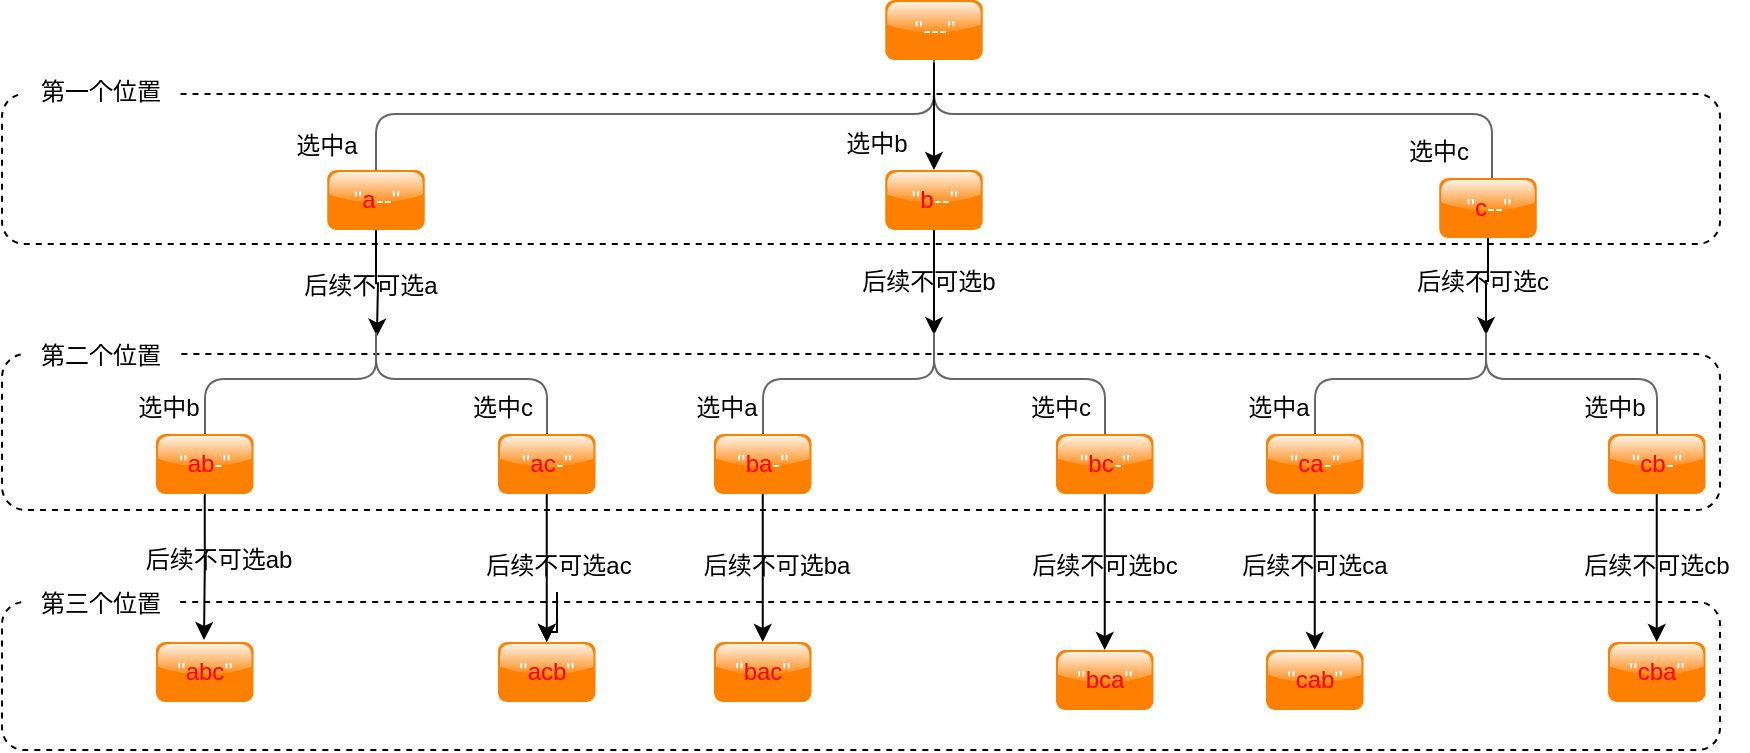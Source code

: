 <mxfile version="20.3.0" type="device"><diagram id="d0ZK53TVlb6VhI_vXGjO" name="第 1 页"><mxGraphModel dx="860" dy="534" grid="0" gridSize="10" guides="1" tooltips="1" connect="1" arrows="1" fold="1" page="1" pageScale="1" pageWidth="827" pageHeight="1169" math="0" shadow="0"><root><mxCell id="0"/><mxCell id="1" parent="0"/><mxCell id="bMsjZYWUWKUs9bSRlfPh-112" value="" style="rounded=1;whiteSpace=wrap;html=1;shadow=0;glass=0;sketch=0;dashed=1;" vertex="1" parent="1"><mxGeometry x="18" y="476" width="859" height="74" as="geometry"/></mxCell><mxCell id="bMsjZYWUWKUs9bSRlfPh-113" value="第三个位置" style="text;html=1;align=center;verticalAlign=middle;resizable=0;points=[];autosize=1;fillColor=default;" vertex="1" parent="1"><mxGeometry x="28" y="464" width="78" height="26" as="geometry"/></mxCell><mxCell id="bMsjZYWUWKUs9bSRlfPh-91" value="" style="rounded=1;whiteSpace=wrap;html=1;shadow=0;glass=0;sketch=0;dashed=1;" vertex="1" parent="1"><mxGeometry x="18" y="352" width="859" height="78" as="geometry"/></mxCell><mxCell id="bMsjZYWUWKUs9bSRlfPh-92" value="第二个位置" style="text;html=1;align=center;verticalAlign=middle;resizable=0;points=[];autosize=1;strokeColor=none;fillColor=default;" vertex="1" parent="1"><mxGeometry x="28" y="340" width="78" height="26" as="geometry"/></mxCell><mxCell id="bMsjZYWUWKUs9bSRlfPh-63" value="" style="rounded=1;whiteSpace=wrap;html=1;shadow=0;glass=0;sketch=0;dashed=1;" vertex="1" parent="1"><mxGeometry x="18" y="222" width="859" height="75" as="geometry"/></mxCell><mxCell id="bMsjZYWUWKUs9bSRlfPh-8" value="" style="shape=curlyBracket;whiteSpace=wrap;html=1;rounded=1;direction=south;strokeColor=#666666;size=0.5;" vertex="1" parent="1"><mxGeometry x="205" y="200" width="558" height="64" as="geometry"/></mxCell><mxCell id="bMsjZYWUWKUs9bSRlfPh-25" value="选中a" style="text;html=1;align=center;verticalAlign=middle;resizable=0;points=[];autosize=1;strokeColor=none;fillColor=none;" vertex="1" parent="1"><mxGeometry x="155" y="233" width="50" height="30" as="geometry"/></mxCell><mxCell id="bMsjZYWUWKUs9bSRlfPh-26" value="选中c" style="text;html=1;align=center;verticalAlign=middle;resizable=0;points=[];autosize=1;strokeColor=none;fillColor=none;" vertex="1" parent="1"><mxGeometry x="712" y="238" width="48" height="26" as="geometry"/></mxCell><mxCell id="bMsjZYWUWKUs9bSRlfPh-45" value="&quot;---&quot;" style="shape=ext;double=1;rounded=1;whiteSpace=wrap;html=1;fillColor=#FF8000;strokeColor=none;fontColor=#FFFFFF;glass=1;" vertex="1" parent="1"><mxGeometry x="459.63" y="175" width="48.75" height="30" as="geometry"/></mxCell><mxCell id="bMsjZYWUWKUs9bSRlfPh-68" style="edgeStyle=orthogonalEdgeStyle;rounded=0;orthogonalLoop=1;jettySize=auto;html=1;exitX=0.5;exitY=1;exitDx=0;exitDy=0;fontColor=#FF0000;" edge="1" parent="1" source="bMsjZYWUWKUs9bSRlfPh-46"><mxGeometry relative="1" as="geometry"><mxPoint x="205.455" y="343.273" as="targetPoint"/></mxGeometry></mxCell><mxCell id="bMsjZYWUWKUs9bSRlfPh-46" value="&quot;&lt;font color=&quot;#ff0000&quot;&gt;a&lt;/font&gt;--&quot;" style="shape=ext;double=1;rounded=1;whiteSpace=wrap;html=1;fontColor=#FFFFFF;fillColor=#FF8000;strokeColor=none;shadow=0;sketch=0;glass=1;" vertex="1" parent="1"><mxGeometry x="180.63" y="260" width="48.75" height="30" as="geometry"/></mxCell><mxCell id="bMsjZYWUWKUs9bSRlfPh-89" style="edgeStyle=orthogonalEdgeStyle;rounded=0;orthogonalLoop=1;jettySize=auto;html=1;exitX=0.5;exitY=1;exitDx=0;exitDy=0;entryX=0.1;entryY=0.5;entryDx=0;entryDy=0;entryPerimeter=0;fontColor=#FF0000;" edge="1" parent="1" source="bMsjZYWUWKUs9bSRlfPh-56" target="bMsjZYWUWKUs9bSRlfPh-84"><mxGeometry relative="1" as="geometry"/></mxCell><mxCell id="bMsjZYWUWKUs9bSRlfPh-56" value="&quot;&lt;font color=&quot;#ff0000&quot;&gt;c&lt;/font&gt;--&quot;" style="shape=ext;double=1;rounded=1;whiteSpace=wrap;html=1;fontColor=#FFFFFF;fillColor=#FF8000;strokeColor=none;shadow=0;sketch=0;glass=1;" vertex="1" parent="1"><mxGeometry x="736.62" y="264" width="48.75" height="30" as="geometry"/></mxCell><mxCell id="bMsjZYWUWKUs9bSRlfPh-60" value="" style="endArrow=classic;html=1;rounded=0;fontColor=#FFFFFF;exitX=0.1;exitY=0.5;exitDx=0;exitDy=0;exitPerimeter=0;entryX=0.5;entryY=0;entryDx=0;entryDy=0;" edge="1" parent="1" source="bMsjZYWUWKUs9bSRlfPh-8" target="bMsjZYWUWKUs9bSRlfPh-61"><mxGeometry width="50" height="50" relative="1" as="geometry"><mxPoint x="343" y="339" as="sourcePoint"/><mxPoint x="396" y="262" as="targetPoint"/></mxGeometry></mxCell><mxCell id="bMsjZYWUWKUs9bSRlfPh-90" style="edgeStyle=orthogonalEdgeStyle;rounded=0;orthogonalLoop=1;jettySize=auto;html=1;entryX=0.1;entryY=0.5;entryDx=0;entryDy=0;entryPerimeter=0;fontColor=#FF0000;" edge="1" parent="1" source="bMsjZYWUWKUs9bSRlfPh-61" target="bMsjZYWUWKUs9bSRlfPh-77"><mxGeometry relative="1" as="geometry"/></mxCell><mxCell id="bMsjZYWUWKUs9bSRlfPh-61" value="&quot;&lt;font color=&quot;#ff0000&quot;&gt;b&lt;/font&gt;--&quot;" style="shape=ext;double=1;rounded=1;whiteSpace=wrap;html=1;fontColor=#FFFFFF;fillColor=#FF8000;strokeColor=none;shadow=0;sketch=0;glass=1;" vertex="1" parent="1"><mxGeometry x="459.62" y="260" width="48.75" height="30" as="geometry"/></mxCell><mxCell id="bMsjZYWUWKUs9bSRlfPh-65" value="第一个位置" style="text;html=1;align=center;verticalAlign=middle;resizable=0;points=[];autosize=1;strokeColor=none;fillColor=default;" vertex="1" parent="1"><mxGeometry x="28" y="208" width="78" height="26" as="geometry"/></mxCell><mxCell id="bMsjZYWUWKUs9bSRlfPh-67" value="选中b" style="text;html=1;align=center;verticalAlign=middle;resizable=0;points=[];autosize=1;strokeColor=none;fillColor=none;" vertex="1" parent="1"><mxGeometry x="430" y="234" width="49" height="26" as="geometry"/></mxCell><mxCell id="bMsjZYWUWKUs9bSRlfPh-69" value="后续不可选a" style="text;html=1;align=center;verticalAlign=middle;resizable=0;points=[];autosize=1;strokeColor=none;fillColor=none;" vertex="1" parent="1"><mxGeometry x="159" y="305" width="85" height="26" as="geometry"/></mxCell><mxCell id="bMsjZYWUWKUs9bSRlfPh-70" value="" style="shape=curlyBracket;whiteSpace=wrap;html=1;rounded=1;shadow=0;glass=0;sketch=0;strokeColor=#666666;fontColor=#FF0000;fillColor=#FF8000;rotation=90;" vertex="1" parent="1"><mxGeometry x="177.51" y="279" width="54.99" height="171" as="geometry"/></mxCell><mxCell id="bMsjZYWUWKUs9bSRlfPh-71" value="选中b" style="text;html=1;align=center;verticalAlign=middle;resizable=0;points=[];autosize=1;strokeColor=none;fillColor=none;" vertex="1" parent="1"><mxGeometry x="76" y="366" width="49" height="26" as="geometry"/></mxCell><mxCell id="bMsjZYWUWKUs9bSRlfPh-72" value="选中c" style="text;html=1;align=center;verticalAlign=middle;resizable=0;points=[];autosize=1;strokeColor=none;fillColor=none;" vertex="1" parent="1"><mxGeometry x="244" y="366" width="48" height="26" as="geometry"/></mxCell><mxCell id="bMsjZYWUWKUs9bSRlfPh-93" style="edgeStyle=orthogonalEdgeStyle;rounded=0;orthogonalLoop=1;jettySize=auto;html=1;exitX=0.5;exitY=1;exitDx=0;exitDy=0;fontColor=#FF0000;" edge="1" parent="1" source="bMsjZYWUWKUs9bSRlfPh-73"><mxGeometry relative="1" as="geometry"><mxPoint x="119" y="495" as="targetPoint"/></mxGeometry></mxCell><mxCell id="bMsjZYWUWKUs9bSRlfPh-73" value="&quot;&lt;font color=&quot;#ff0000&quot;&gt;ab&lt;/font&gt;-&quot;" style="shape=ext;double=1;rounded=1;whiteSpace=wrap;html=1;fontColor=#FFFFFF;fillColor=#FF8000;strokeColor=none;shadow=0;sketch=0;glass=1;" vertex="1" parent="1"><mxGeometry x="95" y="392" width="48.75" height="30" as="geometry"/></mxCell><mxCell id="bMsjZYWUWKUs9bSRlfPh-99" style="edgeStyle=orthogonalEdgeStyle;rounded=0;orthogonalLoop=1;jettySize=auto;html=1;fontColor=#FF0000;" edge="1" parent="1" source="bMsjZYWUWKUs9bSRlfPh-74" target="bMsjZYWUWKUs9bSRlfPh-97"><mxGeometry relative="1" as="geometry"><mxPoint x="290.375" y="472.364" as="targetPoint"/></mxGeometry></mxCell><mxCell id="bMsjZYWUWKUs9bSRlfPh-74" value="&quot;&lt;font color=&quot;#ff0000&quot;&gt;ac&lt;/font&gt;-&quot;" style="shape=ext;double=1;rounded=1;whiteSpace=wrap;html=1;fontColor=#FFFFFF;fillColor=#FF8000;strokeColor=none;shadow=0;sketch=0;glass=1;" vertex="1" parent="1"><mxGeometry x="266" y="392" width="48.75" height="30" as="geometry"/></mxCell><mxCell id="bMsjZYWUWKUs9bSRlfPh-76" value="后续不可选b" style="text;html=1;align=center;verticalAlign=middle;resizable=0;points=[];autosize=1;strokeColor=none;fillColor=none;" vertex="1" parent="1"><mxGeometry x="438.88" y="303" width="85" height="26" as="geometry"/></mxCell><mxCell id="bMsjZYWUWKUs9bSRlfPh-77" value="" style="shape=curlyBracket;whiteSpace=wrap;html=1;rounded=1;shadow=0;glass=0;sketch=0;strokeColor=#666666;fontColor=#FF0000;fillColor=#FF8000;rotation=90;" vertex="1" parent="1"><mxGeometry x="456.51" y="279" width="54.99" height="171" as="geometry"/></mxCell><mxCell id="bMsjZYWUWKUs9bSRlfPh-78" value="选中a" style="text;html=1;align=center;verticalAlign=middle;resizable=0;points=[];autosize=1;strokeColor=none;fillColor=none;" vertex="1" parent="1"><mxGeometry x="355" y="366" width="49" height="26" as="geometry"/></mxCell><mxCell id="bMsjZYWUWKUs9bSRlfPh-79" value="选中c" style="text;html=1;align=center;verticalAlign=middle;resizable=0;points=[];autosize=1;strokeColor=none;fillColor=none;" vertex="1" parent="1"><mxGeometry x="523" y="366" width="48" height="26" as="geometry"/></mxCell><mxCell id="bMsjZYWUWKUs9bSRlfPh-100" style="edgeStyle=orthogonalEdgeStyle;rounded=0;orthogonalLoop=1;jettySize=auto;html=1;exitX=0.5;exitY=1;exitDx=0;exitDy=0;fontColor=#FF0000;entryX=0.5;entryY=0;entryDx=0;entryDy=0;" edge="1" parent="1" source="bMsjZYWUWKUs9bSRlfPh-80" target="bMsjZYWUWKUs9bSRlfPh-104"><mxGeometry relative="1" as="geometry"><mxPoint x="398.182" y="473.273" as="targetPoint"/></mxGeometry></mxCell><mxCell id="bMsjZYWUWKUs9bSRlfPh-80" value="&quot;&lt;font color=&quot;#ff0000&quot;&gt;ba&lt;/font&gt;-&quot;" style="shape=ext;double=1;rounded=1;whiteSpace=wrap;html=1;fontColor=#FFFFFF;fillColor=#FF8000;strokeColor=none;shadow=0;sketch=0;glass=1;" vertex="1" parent="1"><mxGeometry x="374" y="392" width="48.75" height="30" as="geometry"/></mxCell><mxCell id="bMsjZYWUWKUs9bSRlfPh-101" style="edgeStyle=orthogonalEdgeStyle;rounded=0;orthogonalLoop=1;jettySize=auto;html=1;exitX=0.5;exitY=1;exitDx=0;exitDy=0;fontColor=#FF0000;entryX=0.5;entryY=0;entryDx=0;entryDy=0;" edge="1" parent="1" source="bMsjZYWUWKUs9bSRlfPh-81" target="bMsjZYWUWKUs9bSRlfPh-105"><mxGeometry relative="1" as="geometry"><mxPoint x="569.091" y="485.091" as="targetPoint"/></mxGeometry></mxCell><mxCell id="bMsjZYWUWKUs9bSRlfPh-81" value="&quot;&lt;font color=&quot;#ff0000&quot;&gt;bc&lt;/font&gt;-&quot;" style="shape=ext;double=1;rounded=1;whiteSpace=wrap;html=1;fontColor=#FFFFFF;fillColor=#FF8000;strokeColor=none;shadow=0;sketch=0;glass=1;" vertex="1" parent="1"><mxGeometry x="545" y="392" width="48.75" height="30" as="geometry"/></mxCell><mxCell id="bMsjZYWUWKUs9bSRlfPh-83" value="后续不可选c" style="text;html=1;align=center;verticalAlign=middle;resizable=0;points=[];autosize=1;strokeColor=none;fillColor=none;" vertex="1" parent="1"><mxGeometry x="715.88" y="303" width="84" height="26" as="geometry"/></mxCell><mxCell id="bMsjZYWUWKUs9bSRlfPh-84" value="" style="shape=curlyBracket;whiteSpace=wrap;html=1;rounded=1;shadow=0;glass=0;sketch=0;strokeColor=#666666;fontColor=#FF0000;fillColor=#FF8000;rotation=90;" vertex="1" parent="1"><mxGeometry x="732.51" y="279" width="54.99" height="171" as="geometry"/></mxCell><mxCell id="bMsjZYWUWKUs9bSRlfPh-85" value="选中a" style="text;html=1;align=center;verticalAlign=middle;resizable=0;points=[];autosize=1;strokeColor=none;fillColor=none;" vertex="1" parent="1"><mxGeometry x="631" y="366" width="49" height="26" as="geometry"/></mxCell><mxCell id="bMsjZYWUWKUs9bSRlfPh-86" value="选中b" style="text;html=1;align=center;verticalAlign=middle;resizable=0;points=[];autosize=1;strokeColor=none;fillColor=none;" vertex="1" parent="1"><mxGeometry x="799" y="366" width="49" height="26" as="geometry"/></mxCell><mxCell id="bMsjZYWUWKUs9bSRlfPh-102" style="edgeStyle=orthogonalEdgeStyle;rounded=0;orthogonalLoop=1;jettySize=auto;html=1;fontColor=#FF0000;entryX=0.5;entryY=0;entryDx=0;entryDy=0;" edge="1" parent="1" source="bMsjZYWUWKUs9bSRlfPh-87" target="bMsjZYWUWKUs9bSRlfPh-106"><mxGeometry relative="1" as="geometry"><mxPoint x="674.375" y="480.545" as="targetPoint"/></mxGeometry></mxCell><mxCell id="bMsjZYWUWKUs9bSRlfPh-87" value="&quot;&lt;font color=&quot;#ff0000&quot;&gt;ca&lt;/font&gt;-&quot;" style="shape=ext;double=1;rounded=1;whiteSpace=wrap;html=1;fontColor=#FFFFFF;fillColor=#FF8000;strokeColor=none;shadow=0;sketch=0;glass=1;" vertex="1" parent="1"><mxGeometry x="650" y="392" width="48.75" height="30" as="geometry"/></mxCell><mxCell id="bMsjZYWUWKUs9bSRlfPh-103" style="edgeStyle=orthogonalEdgeStyle;rounded=0;orthogonalLoop=1;jettySize=auto;html=1;fontColor=#FF0000;entryX=0.5;entryY=0;entryDx=0;entryDy=0;" edge="1" parent="1" source="bMsjZYWUWKUs9bSRlfPh-88" target="bMsjZYWUWKUs9bSRlfPh-107"><mxGeometry relative="1" as="geometry"><mxPoint x="845.375" y="476.909" as="targetPoint"/></mxGeometry></mxCell><mxCell id="bMsjZYWUWKUs9bSRlfPh-88" value="&quot;&lt;font color=&quot;#ff0000&quot;&gt;cb&lt;/font&gt;-&quot;" style="shape=ext;double=1;rounded=1;whiteSpace=wrap;html=1;fontColor=#FFFFFF;fillColor=#FF8000;strokeColor=none;shadow=0;sketch=0;glass=1;" vertex="1" parent="1"><mxGeometry x="821" y="392" width="48.75" height="30" as="geometry"/></mxCell><mxCell id="bMsjZYWUWKUs9bSRlfPh-94" value="后续不可选ab" style="text;html=1;align=center;verticalAlign=middle;resizable=0;points=[];autosize=1;strokeColor=none;fillColor=none;" vertex="1" parent="1"><mxGeometry x="80" y="442" width="91" height="26" as="geometry"/></mxCell><mxCell id="bMsjZYWUWKUs9bSRlfPh-95" value="&quot;&lt;font color=&quot;#ff0000&quot;&gt;abc&lt;/font&gt;&quot;" style="shape=ext;double=1;rounded=1;whiteSpace=wrap;html=1;fontColor=#FFFFFF;fillColor=#FF8000;strokeColor=none;shadow=0;sketch=0;glass=1;" vertex="1" parent="1"><mxGeometry x="95" y="496" width="48.75" height="30" as="geometry"/></mxCell><mxCell id="bMsjZYWUWKUs9bSRlfPh-114" value="" style="edgeStyle=orthogonalEdgeStyle;rounded=0;orthogonalLoop=1;jettySize=auto;html=1;fontColor=#FF0000;" edge="1" parent="1" source="bMsjZYWUWKUs9bSRlfPh-96" target="bMsjZYWUWKUs9bSRlfPh-97"><mxGeometry relative="1" as="geometry"/></mxCell><mxCell id="bMsjZYWUWKUs9bSRlfPh-96" value="后续不可选ac" style="text;html=1;align=center;verticalAlign=middle;resizable=0;points=[];autosize=1;strokeColor=none;fillColor=none;" vertex="1" parent="1"><mxGeometry x="250" y="445" width="91" height="26" as="geometry"/></mxCell><mxCell id="bMsjZYWUWKUs9bSRlfPh-97" value="&quot;&lt;font color=&quot;#ff0000&quot;&gt;acb&lt;/font&gt;&quot;" style="shape=ext;double=1;rounded=1;whiteSpace=wrap;html=1;fontColor=#FFFFFF;fillColor=#FF8000;strokeColor=none;shadow=0;sketch=0;glass=1;" vertex="1" parent="1"><mxGeometry x="266" y="496" width="48.75" height="30" as="geometry"/></mxCell><mxCell id="bMsjZYWUWKUs9bSRlfPh-104" value="&quot;&lt;font color=&quot;#ff0000&quot;&gt;bac&lt;/font&gt;&quot;" style="shape=ext;double=1;rounded=1;whiteSpace=wrap;html=1;fontColor=#FFFFFF;fillColor=#FF8000;strokeColor=none;shadow=0;sketch=0;glass=1;" vertex="1" parent="1"><mxGeometry x="374" y="496" width="48.75" height="30" as="geometry"/></mxCell><mxCell id="bMsjZYWUWKUs9bSRlfPh-105" value="&quot;&lt;font color=&quot;#ff0000&quot;&gt;bca&lt;/font&gt;&quot;" style="shape=ext;double=1;rounded=1;whiteSpace=wrap;html=1;fontColor=#FFFFFF;fillColor=#FF8000;strokeColor=none;shadow=0;sketch=0;glass=1;" vertex="1" parent="1"><mxGeometry x="545" y="500" width="48.75" height="30" as="geometry"/></mxCell><mxCell id="bMsjZYWUWKUs9bSRlfPh-106" value="&quot;&lt;font color=&quot;#ff0000&quot;&gt;cab&lt;/font&gt;&quot;" style="shape=ext;double=1;rounded=1;whiteSpace=wrap;html=1;fontColor=#FFFFFF;fillColor=#FF8000;strokeColor=none;shadow=0;sketch=0;glass=1;" vertex="1" parent="1"><mxGeometry x="650" y="500" width="48.75" height="30" as="geometry"/></mxCell><mxCell id="bMsjZYWUWKUs9bSRlfPh-107" value="&quot;&lt;font color=&quot;#ff0000&quot;&gt;cba&lt;/font&gt;&quot;" style="shape=ext;double=1;rounded=1;whiteSpace=wrap;html=1;fontColor=#FFFFFF;fillColor=#FF8000;strokeColor=none;shadow=0;sketch=0;glass=1;" vertex="1" parent="1"><mxGeometry x="821" y="496" width="48.75" height="30" as="geometry"/></mxCell><mxCell id="bMsjZYWUWKUs9bSRlfPh-108" value="后续不可选ba" style="text;html=1;align=center;verticalAlign=middle;resizable=0;points=[];autosize=1;strokeColor=none;fillColor=none;" vertex="1" parent="1"><mxGeometry x="359" y="445" width="91" height="26" as="geometry"/></mxCell><mxCell id="bMsjZYWUWKUs9bSRlfPh-109" value="后续不可选bc" style="text;html=1;align=center;verticalAlign=middle;resizable=0;points=[];autosize=1;strokeColor=none;fillColor=none;" vertex="1" parent="1"><mxGeometry x="523.88" y="445" width="91" height="26" as="geometry"/></mxCell><mxCell id="bMsjZYWUWKUs9bSRlfPh-110" value="后续不可选ca" style="text;html=1;align=center;verticalAlign=middle;resizable=0;points=[];autosize=1;strokeColor=none;fillColor=none;" vertex="1" parent="1"><mxGeometry x="628.88" y="445" width="91" height="26" as="geometry"/></mxCell><mxCell id="bMsjZYWUWKUs9bSRlfPh-111" value="后续不可选cb" style="text;html=1;align=center;verticalAlign=middle;resizable=0;points=[];autosize=1;strokeColor=none;fillColor=none;" vertex="1" parent="1"><mxGeometry x="799.88" y="445" width="91" height="26" as="geometry"/></mxCell></root></mxGraphModel></diagram></mxfile>